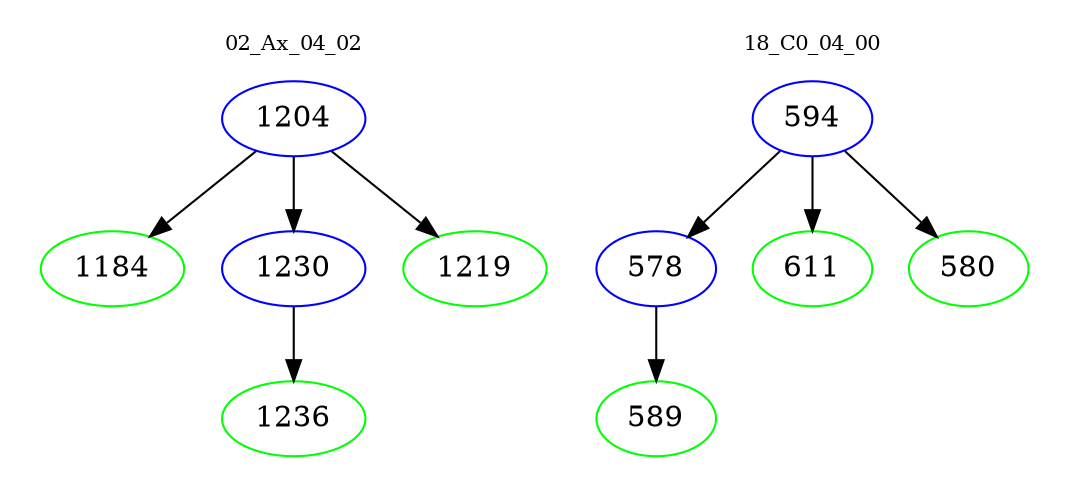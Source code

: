 digraph{
subgraph cluster_0 {
color = white
label = "02_Ax_04_02";
fontsize=10;
T0_1204 [label="1204", color="blue"]
T0_1204 -> T0_1184 [color="black"]
T0_1184 [label="1184", color="green"]
T0_1204 -> T0_1230 [color="black"]
T0_1230 [label="1230", color="blue"]
T0_1230 -> T0_1236 [color="black"]
T0_1236 [label="1236", color="green"]
T0_1204 -> T0_1219 [color="black"]
T0_1219 [label="1219", color="green"]
}
subgraph cluster_1 {
color = white
label = "18_C0_04_00";
fontsize=10;
T1_594 [label="594", color="blue"]
T1_594 -> T1_578 [color="black"]
T1_578 [label="578", color="blue"]
T1_578 -> T1_589 [color="black"]
T1_589 [label="589", color="green"]
T1_594 -> T1_611 [color="black"]
T1_611 [label="611", color="green"]
T1_594 -> T1_580 [color="black"]
T1_580 [label="580", color="green"]
}
}
